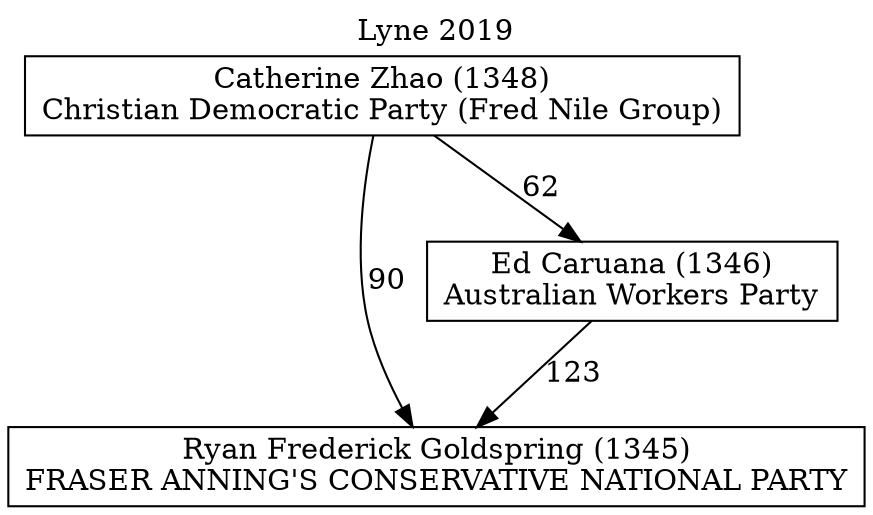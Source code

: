 // House preference flow
digraph "Ryan Frederick Goldspring (1345)_Lyne_2019" {
	graph [label="Lyne 2019" labelloc=t mclimit=10]
	node [shape=box]
	"Ryan Frederick Goldspring (1345)" [label="Ryan Frederick Goldspring (1345)
FRASER ANNING'S CONSERVATIVE NATIONAL PARTY"]
	"Ed Caruana (1346)" [label="Ed Caruana (1346)
Australian Workers Party"]
	"Catherine Zhao (1348)" [label="Catherine Zhao (1348)
Christian Democratic Party (Fred Nile Group)"]
	"Ed Caruana (1346)" -> "Ryan Frederick Goldspring (1345)" [label=123]
	"Catherine Zhao (1348)" -> "Ed Caruana (1346)" [label=62]
	"Catherine Zhao (1348)" -> "Ryan Frederick Goldspring (1345)" [label=90]
}
